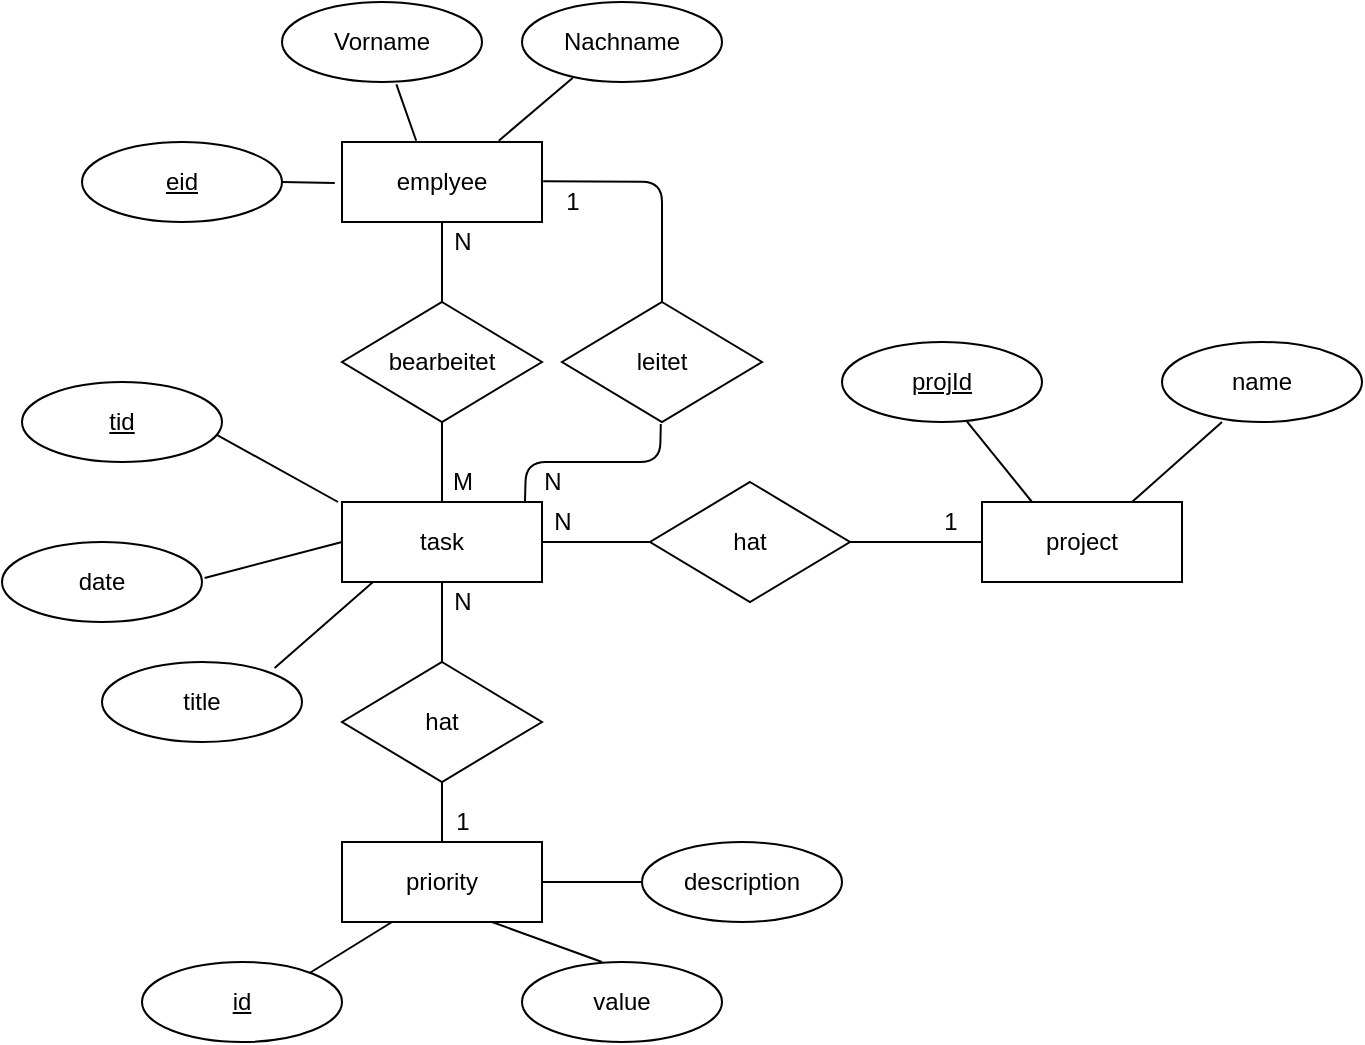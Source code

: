 <mxfile version="13.6.5">
    <diagram id="6hGFLwfOUW9BJ-s0fimq" name="Page-1">
        <mxGraphModel dx="1103" dy="494" grid="1" gridSize="10" guides="0" tooltips="1" connect="0" arrows="0" fold="1" page="1" pageScale="1" pageWidth="827" pageHeight="1169" math="0" shadow="0">
            <root>
                <mxCell id="0"/>
                <mxCell id="1" parent="0"/>
                <mxCell id="4" style="rounded=0;orthogonalLoop=1;jettySize=auto;html=1;entryX=0.972;entryY=0.658;entryDx=0;entryDy=0;endArrow=none;endFill=0;entryPerimeter=0;" parent="1" edge="1" target="35">
                    <mxGeometry relative="1" as="geometry">
                        <mxPoint x="200" y="500" as="targetPoint"/>
                        <mxPoint x="248" y="540" as="sourcePoint"/>
                    </mxGeometry>
                </mxCell>
                <mxCell id="6" style="edgeStyle=none;rounded=0;orthogonalLoop=1;jettySize=auto;html=1;entryX=0.863;entryY=0.075;entryDx=0;entryDy=0;entryPerimeter=0;endArrow=none;endFill=0;exitX=0.188;exitY=0.929;exitDx=0;exitDy=0;exitPerimeter=0;" parent="1" source="3" edge="1" target="34">
                    <mxGeometry relative="1" as="geometry">
                        <mxPoint x="314.8" y="499.32" as="targetPoint"/>
                        <mxPoint x="267" y="586" as="sourcePoint"/>
                    </mxGeometry>
                </mxCell>
                <mxCell id="3" value="task" style="whiteSpace=wrap;html=1;align=center;" parent="1" vertex="1">
                    <mxGeometry x="250" y="540" width="100" height="40" as="geometry"/>
                </mxCell>
                <mxCell id="8" style="edgeStyle=none;rounded=0;orthogonalLoop=1;jettySize=auto;html=1;exitX=0;exitY=0.5;exitDx=0;exitDy=0;entryX=1;entryY=0.5;entryDx=0;entryDy=0;endArrow=none;endFill=0;" parent="1" source="7" target="3" edge="1">
                    <mxGeometry relative="1" as="geometry"/>
                </mxCell>
                <mxCell id="11" style="edgeStyle=none;rounded=0;orthogonalLoop=1;jettySize=auto;html=1;exitX=1;exitY=0.5;exitDx=0;exitDy=0;entryX=0;entryY=0.5;entryDx=0;entryDy=0;endArrow=none;endFill=0;" parent="1" source="7" target="10" edge="1">
                    <mxGeometry relative="1" as="geometry"/>
                </mxCell>
                <mxCell id="7" value="hat" style="shape=rhombus;perimeter=rhombusPerimeter;whiteSpace=wrap;html=1;align=center;" parent="1" vertex="1">
                    <mxGeometry x="404" y="530" width="100" height="60" as="geometry"/>
                </mxCell>
                <mxCell id="9" value="priority" style="whiteSpace=wrap;html=1;align=center;" parent="1" vertex="1">
                    <mxGeometry x="250" y="710" width="100" height="40" as="geometry"/>
                </mxCell>
                <mxCell id="13" style="edgeStyle=none;rounded=0;orthogonalLoop=1;jettySize=auto;html=1;exitX=0.25;exitY=0;exitDx=0;exitDy=0;entryX=0.575;entryY=0.963;entryDx=0;entryDy=0;entryPerimeter=0;endArrow=none;endFill=0;" parent="1" source="10" edge="1">
                    <mxGeometry relative="1" as="geometry">
                        <mxPoint x="561.5" y="498.52" as="targetPoint"/>
                    </mxGeometry>
                </mxCell>
                <mxCell id="15" style="edgeStyle=none;rounded=0;orthogonalLoop=1;jettySize=auto;html=1;exitX=0.75;exitY=0;exitDx=0;exitDy=0;entryX=0.3;entryY=1;entryDx=0;entryDy=0;entryPerimeter=0;endArrow=none;endFill=0;" parent="1" source="10" edge="1">
                    <mxGeometry relative="1" as="geometry">
                        <mxPoint x="690" y="500" as="targetPoint"/>
                    </mxGeometry>
                </mxCell>
                <mxCell id="10" value="project" style="whiteSpace=wrap;html=1;align=center;" parent="1" vertex="1">
                    <mxGeometry x="570" y="540" width="100" height="40" as="geometry"/>
                </mxCell>
                <mxCell id="18" style="edgeStyle=none;rounded=0;orthogonalLoop=1;jettySize=auto;html=1;exitX=0.5;exitY=0;exitDx=0;exitDy=0;entryX=0.5;entryY=1;entryDx=0;entryDy=0;endArrow=none;endFill=0;" parent="1" source="31" target="3" edge="1">
                    <mxGeometry relative="1" as="geometry"/>
                </mxCell>
                <mxCell id="19" style="edgeStyle=none;rounded=0;orthogonalLoop=1;jettySize=auto;html=1;exitX=0.5;exitY=1;exitDx=0;exitDy=0;entryX=0.5;entryY=0;entryDx=0;entryDy=0;endArrow=none;endFill=0;" parent="1" source="17" target="9" edge="1">
                    <mxGeometry relative="1" as="geometry"/>
                </mxCell>
                <mxCell id="17" value="hat" style="shape=rhombus;perimeter=rhombusPerimeter;whiteSpace=wrap;html=1;align=center;" parent="1" vertex="1">
                    <mxGeometry x="250" y="620" width="100" height="60" as="geometry"/>
                </mxCell>
                <mxCell id="21" style="edgeStyle=none;rounded=0;orthogonalLoop=1;jettySize=auto;html=1;exitX=0.83;exitY=0.15;exitDx=0;exitDy=0;entryX=0.25;entryY=1;entryDx=0;entryDy=0;endArrow=none;endFill=0;exitPerimeter=0;" parent="1" source="39" target="9" edge="1">
                    <mxGeometry relative="1" as="geometry">
                        <mxPoint x="230" y="770" as="sourcePoint"/>
                    </mxGeometry>
                </mxCell>
                <mxCell id="24" style="edgeStyle=none;rounded=0;orthogonalLoop=1;jettySize=auto;html=1;exitX=0;exitY=0.5;exitDx=0;exitDy=0;entryX=1;entryY=0.5;entryDx=0;entryDy=0;endArrow=none;endFill=0;" parent="1" target="9" edge="1">
                    <mxGeometry relative="1" as="geometry">
                        <mxPoint x="404" y="730" as="sourcePoint"/>
                    </mxGeometry>
                </mxCell>
                <mxCell id="25" style="edgeStyle=none;rounded=0;orthogonalLoop=1;jettySize=auto;html=1;exitX=0.5;exitY=0;exitDx=0;exitDy=0;entryX=0.75;entryY=1;entryDx=0;entryDy=0;endArrow=none;endFill=0;" parent="1" target="9" edge="1">
                    <mxGeometry relative="1" as="geometry">
                        <mxPoint x="380" y="770" as="sourcePoint"/>
                    </mxGeometry>
                </mxCell>
                <mxCell id="27" style="edgeStyle=none;rounded=0;orthogonalLoop=1;jettySize=auto;html=1;exitX=1.013;exitY=0.45;exitDx=0;exitDy=0;entryX=0;entryY=0.5;entryDx=0;entryDy=0;endArrow=none;endFill=0;exitPerimeter=0;" parent="1" target="3" edge="1" source="36">
                    <mxGeometry relative="1" as="geometry">
                        <mxPoint x="210" y="560" as="sourcePoint"/>
                    </mxGeometry>
                </mxCell>
                <mxCell id="28" value="1" style="text;html=1;resizable=0;autosize=1;align=center;verticalAlign=middle;points=[];fillColor=none;strokeColor=none;rounded=0;" parent="1" vertex="1">
                    <mxGeometry x="544" y="540" width="20" height="20" as="geometry"/>
                </mxCell>
                <mxCell id="29" value="N" style="text;html=1;resizable=0;autosize=1;align=center;verticalAlign=middle;points=[];fillColor=none;strokeColor=none;rounded=0;" parent="1" vertex="1">
                    <mxGeometry x="350" y="540" width="20" height="20" as="geometry"/>
                </mxCell>
                <mxCell id="30" value="1" style="text;html=1;resizable=0;autosize=1;align=center;verticalAlign=middle;points=[];fillColor=none;strokeColor=none;rounded=0;" parent="1" vertex="1">
                    <mxGeometry x="300" y="690" width="20" height="20" as="geometry"/>
                </mxCell>
                <mxCell id="31" value="N" style="text;html=1;resizable=0;autosize=1;align=center;verticalAlign=middle;points=[];fillColor=none;strokeColor=none;rounded=0;" parent="1" vertex="1">
                    <mxGeometry x="300" y="580" width="20" height="20" as="geometry"/>
                </mxCell>
                <mxCell id="32" style="edgeStyle=none;rounded=0;orthogonalLoop=1;jettySize=auto;html=1;exitX=0.5;exitY=0;exitDx=0;exitDy=0;endArrow=none;endFill=0;" parent="1" source="17" edge="1">
                    <mxGeometry relative="1" as="geometry">
                        <mxPoint x="300" y="600" as="sourcePoint"/>
                        <mxPoint x="300" y="580" as="targetPoint"/>
                    </mxGeometry>
                </mxCell>
                <mxCell id="34" value="title" style="ellipse;whiteSpace=wrap;html=1;align=center;" parent="1" vertex="1">
                    <mxGeometry x="130" y="620" width="100" height="40" as="geometry"/>
                </mxCell>
                <mxCell id="35" value="&lt;u&gt;tid&lt;/u&gt;" style="ellipse;whiteSpace=wrap;html=1;align=center;" parent="1" vertex="1">
                    <mxGeometry x="90" y="480" width="100" height="40" as="geometry"/>
                </mxCell>
                <mxCell id="36" value="date" style="ellipse;whiteSpace=wrap;html=1;align=center;" parent="1" vertex="1">
                    <mxGeometry x="80" y="560" width="100" height="40" as="geometry"/>
                </mxCell>
                <mxCell id="37" value="&lt;u&gt;projId&lt;/u&gt;" style="ellipse;whiteSpace=wrap;html=1;align=center;" parent="1" vertex="1">
                    <mxGeometry x="500" y="460" width="100" height="40" as="geometry"/>
                </mxCell>
                <mxCell id="38" value="name" style="ellipse;whiteSpace=wrap;html=1;align=center;" parent="1" vertex="1">
                    <mxGeometry x="660" y="460" width="100" height="40" as="geometry"/>
                </mxCell>
                <mxCell id="39" value="&lt;u&gt;id&lt;/u&gt;" style="ellipse;whiteSpace=wrap;html=1;align=center;" parent="1" vertex="1">
                    <mxGeometry x="150" y="770" width="100" height="40" as="geometry"/>
                </mxCell>
                <mxCell id="40" value="value" style="ellipse;whiteSpace=wrap;html=1;align=center;" parent="1" vertex="1">
                    <mxGeometry x="340" y="770" width="100" height="40" as="geometry"/>
                </mxCell>
                <mxCell id="41" value="description" style="ellipse;whiteSpace=wrap;html=1;align=center;" parent="1" vertex="1">
                    <mxGeometry x="400" y="710" width="100" height="40" as="geometry"/>
                </mxCell>
                <mxCell id="43" value="emplyee" style="whiteSpace=wrap;html=1;align=center;" vertex="1" parent="1">
                    <mxGeometry x="250" y="360" width="100" height="40" as="geometry"/>
                </mxCell>
                <mxCell id="44" value="bearbeitet" style="shape=rhombus;perimeter=rhombusPerimeter;whiteSpace=wrap;html=1;align=center;" vertex="1" parent="1">
                    <mxGeometry x="250" y="440" width="100" height="60" as="geometry"/>
                </mxCell>
                <mxCell id="45" style="edgeStyle=none;rounded=0;orthogonalLoop=1;jettySize=auto;html=1;exitX=0.5;exitY=0;exitDx=0;exitDy=0;endArrow=none;endFill=0;" edge="1" parent="1">
                    <mxGeometry relative="1" as="geometry">
                        <mxPoint x="300" y="440" as="sourcePoint"/>
                        <mxPoint x="300" y="400" as="targetPoint"/>
                    </mxGeometry>
                </mxCell>
                <mxCell id="46" style="edgeStyle=none;rounded=0;orthogonalLoop=1;jettySize=auto;html=1;exitX=0.5;exitY=0;exitDx=0;exitDy=0;endArrow=none;endFill=0;" edge="1" parent="1">
                    <mxGeometry relative="1" as="geometry">
                        <mxPoint x="300" y="540" as="sourcePoint"/>
                        <mxPoint x="300" y="500" as="targetPoint"/>
                    </mxGeometry>
                </mxCell>
                <mxCell id="47" value="N" style="text;html=1;resizable=0;autosize=1;align=center;verticalAlign=middle;points=[];fillColor=none;strokeColor=none;rounded=0;" vertex="1" parent="1">
                    <mxGeometry x="300" y="400" width="20" height="20" as="geometry"/>
                </mxCell>
                <mxCell id="49" value="M" style="text;html=1;resizable=0;autosize=1;align=center;verticalAlign=middle;points=[];fillColor=none;strokeColor=none;rounded=0;" vertex="1" parent="1">
                    <mxGeometry x="295" y="520" width="30" height="20" as="geometry"/>
                </mxCell>
                <mxCell id="50" value="&lt;u&gt;eid&lt;/u&gt;" style="ellipse;whiteSpace=wrap;html=1;align=center;" vertex="1" parent="1">
                    <mxGeometry x="120" y="360" width="100" height="40" as="geometry"/>
                </mxCell>
                <mxCell id="51" value="Vorname" style="ellipse;whiteSpace=wrap;html=1;align=center;" vertex="1" parent="1">
                    <mxGeometry x="220" y="290" width="100" height="40" as="geometry"/>
                </mxCell>
                <mxCell id="52" value="Nachname" style="ellipse;whiteSpace=wrap;html=1;align=center;" vertex="1" parent="1">
                    <mxGeometry x="340" y="290" width="100" height="40" as="geometry"/>
                </mxCell>
                <mxCell id="53" value="leitet" style="shape=rhombus;perimeter=rhombusPerimeter;whiteSpace=wrap;html=1;align=center;" vertex="1" parent="1">
                    <mxGeometry x="360" y="440" width="100" height="60" as="geometry"/>
                </mxCell>
                <mxCell id="54" value="" style="endArrow=none;html=1;entryX=-0.036;entryY=0.511;entryDx=0;entryDy=0;entryPerimeter=0;" edge="1" parent="1" target="43">
                    <mxGeometry width="50" height="50" relative="1" as="geometry">
                        <mxPoint x="220" y="380" as="sourcePoint"/>
                        <mxPoint x="200" y="340" as="targetPoint"/>
                    </mxGeometry>
                </mxCell>
                <mxCell id="55" value="" style="endArrow=none;html=1;entryX=0.572;entryY=1.029;entryDx=0;entryDy=0;entryPerimeter=0;exitX=0.371;exitY=-0.016;exitDx=0;exitDy=0;exitPerimeter=0;" edge="1" parent="1" source="43" target="51">
                    <mxGeometry width="50" height="50" relative="1" as="geometry">
                        <mxPoint x="277" y="362" as="sourcePoint"/>
                        <mxPoint x="267" y="340" as="targetPoint"/>
                    </mxGeometry>
                </mxCell>
                <mxCell id="56" value="" style="endArrow=none;html=1;entryX=0.253;entryY=0.95;entryDx=0;entryDy=0;entryPerimeter=0;exitX=0.784;exitY=-0.016;exitDx=0;exitDy=0;exitPerimeter=0;" edge="1" parent="1" source="43" target="52">
                    <mxGeometry width="50" height="50" relative="1" as="geometry">
                        <mxPoint x="210" y="380" as="sourcePoint"/>
                        <mxPoint x="260" y="330" as="targetPoint"/>
                    </mxGeometry>
                </mxCell>
                <mxCell id="57" value="" style="endArrow=none;html=1;entryX=1.006;entryY=0.49;entryDx=0;entryDy=0;entryPerimeter=0;" edge="1" parent="1" target="43">
                    <mxGeometry width="50" height="50" relative="1" as="geometry">
                        <mxPoint x="410" y="440" as="sourcePoint"/>
                        <mxPoint x="260" y="410" as="targetPoint"/>
                        <Array as="points">
                            <mxPoint x="410" y="380"/>
                        </Array>
                    </mxGeometry>
                </mxCell>
                <mxCell id="58" value="" style="endArrow=none;html=1;exitX=0.915;exitY=-0.012;exitDx=0;exitDy=0;exitPerimeter=0;entryX=0.494;entryY=1.017;entryDx=0;entryDy=0;entryPerimeter=0;" edge="1" parent="1" source="3" target="53">
                    <mxGeometry width="50" height="50" relative="1" as="geometry">
                        <mxPoint x="210" y="460" as="sourcePoint"/>
                        <mxPoint x="260" y="410" as="targetPoint"/>
                        <Array as="points">
                            <mxPoint x="342" y="520"/>
                            <mxPoint x="409" y="520"/>
                        </Array>
                    </mxGeometry>
                </mxCell>
                <mxCell id="59" value="N" style="text;html=1;resizable=0;autosize=1;align=center;verticalAlign=middle;points=[];fillColor=none;strokeColor=none;rounded=0;" vertex="1" parent="1">
                    <mxGeometry x="345" y="520" width="20" height="20" as="geometry"/>
                </mxCell>
                <mxCell id="60" value="1" style="text;html=1;resizable=0;autosize=1;align=center;verticalAlign=middle;points=[];fillColor=none;strokeColor=none;rounded=0;" vertex="1" parent="1">
                    <mxGeometry x="355" y="380" width="20" height="20" as="geometry"/>
                </mxCell>
            </root>
        </mxGraphModel>
    </diagram>
</mxfile>